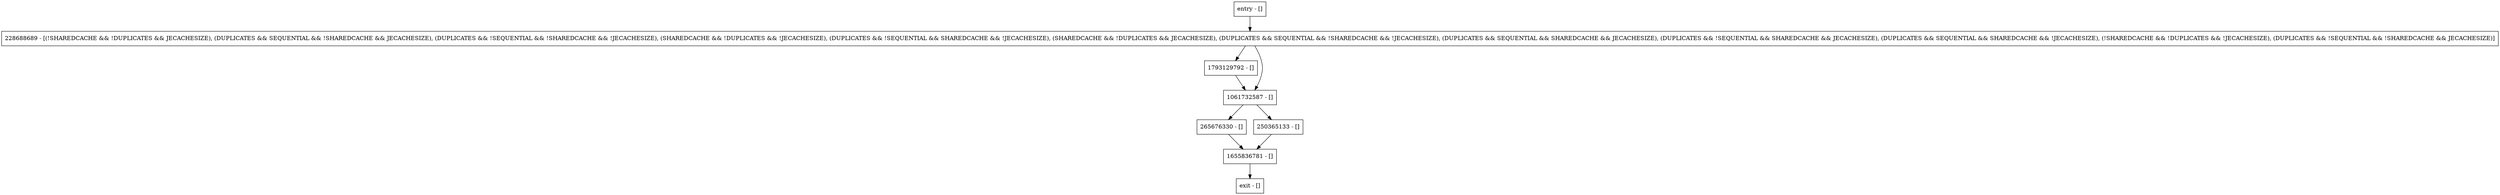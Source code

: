 digraph <init> {
node [shape=record];
entry [label="entry - []"];
exit [label="exit - []"];
265676330 [label="265676330 - []"];
228688689 [label="228688689 - [(!SHAREDCACHE && !DUPLICATES && JECACHESIZE), (DUPLICATES && SEQUENTIAL && !SHAREDCACHE && JECACHESIZE), (DUPLICATES && !SEQUENTIAL && !SHAREDCACHE && !JECACHESIZE), (SHAREDCACHE && !DUPLICATES && !JECACHESIZE), (DUPLICATES && !SEQUENTIAL && SHAREDCACHE && !JECACHESIZE), (SHAREDCACHE && !DUPLICATES && JECACHESIZE), (DUPLICATES && SEQUENTIAL && !SHAREDCACHE && !JECACHESIZE), (DUPLICATES && SEQUENTIAL && SHAREDCACHE && JECACHESIZE), (DUPLICATES && !SEQUENTIAL && SHAREDCACHE && JECACHESIZE), (DUPLICATES && SEQUENTIAL && SHAREDCACHE && !JECACHESIZE), (!SHAREDCACHE && !DUPLICATES && !JECACHESIZE), (DUPLICATES && !SEQUENTIAL && !SHAREDCACHE && JECACHESIZE)]"];
1793129792 [label="1793129792 - []"];
1655836781 [label="1655836781 - []"];
250365133 [label="250365133 - []"];
1061732587 [label="1061732587 - []"];
entry;
exit;
entry -> 228688689;
265676330 -> 1655836781;
228688689 -> 1793129792;
228688689 -> 1061732587;
1793129792 -> 1061732587;
1655836781 -> exit;
250365133 -> 1655836781;
1061732587 -> 265676330;
1061732587 -> 250365133;
}
